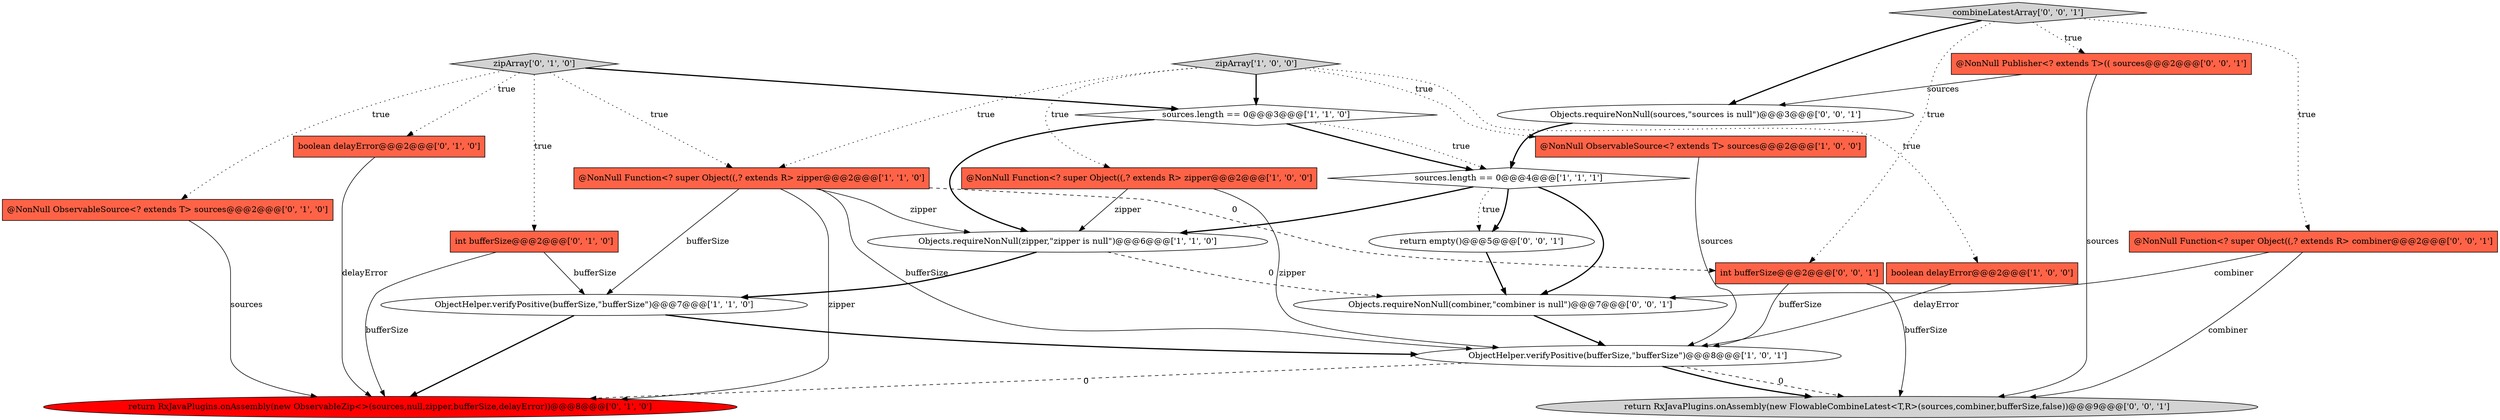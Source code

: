 digraph {
12 [style = filled, label = "zipArray['0', '1', '0']", fillcolor = lightgray, shape = diamond image = "AAA0AAABBB2BBB"];
0 [style = filled, label = "sources.length == 0@@@3@@@['1', '1', '0']", fillcolor = white, shape = diamond image = "AAA0AAABBB1BBB"];
11 [style = filled, label = "int bufferSize@@@2@@@['0', '1', '0']", fillcolor = tomato, shape = box image = "AAA0AAABBB2BBB"];
16 [style = filled, label = "return RxJavaPlugins.onAssembly(new FlowableCombineLatest<T,R>(sources,combiner,bufferSize,false))@@@9@@@['0', '0', '1']", fillcolor = lightgray, shape = ellipse image = "AAA0AAABBB3BBB"];
20 [style = filled, label = "Objects.requireNonNull(sources,\"sources is null\")@@@3@@@['0', '0', '1']", fillcolor = white, shape = ellipse image = "AAA0AAABBB3BBB"];
21 [style = filled, label = "Objects.requireNonNull(combiner,\"combiner is null\")@@@7@@@['0', '0', '1']", fillcolor = white, shape = ellipse image = "AAA0AAABBB3BBB"];
15 [style = filled, label = "combineLatestArray['0', '0', '1']", fillcolor = lightgray, shape = diamond image = "AAA0AAABBB3BBB"];
10 [style = filled, label = "boolean delayError@@@2@@@['0', '1', '0']", fillcolor = tomato, shape = box image = "AAA0AAABBB2BBB"];
2 [style = filled, label = "ObjectHelper.verifyPositive(bufferSize,\"bufferSize\")@@@7@@@['1', '1', '0']", fillcolor = white, shape = ellipse image = "AAA0AAABBB1BBB"];
13 [style = filled, label = "@NonNull ObservableSource<? extends T> sources@@@2@@@['0', '1', '0']", fillcolor = tomato, shape = box image = "AAA0AAABBB2BBB"];
5 [style = filled, label = "@NonNull Function<? super Object((,? extends R> zipper@@@2@@@['1', '0', '0']", fillcolor = tomato, shape = box image = "AAA0AAABBB1BBB"];
9 [style = filled, label = "@NonNull Function<? super Object((,? extends R> zipper@@@2@@@['1', '1', '0']", fillcolor = tomato, shape = box image = "AAA0AAABBB1BBB"];
22 [style = filled, label = "int bufferSize@@@2@@@['0', '0', '1']", fillcolor = tomato, shape = box image = "AAA0AAABBB3BBB"];
6 [style = filled, label = "boolean delayError@@@2@@@['1', '0', '0']", fillcolor = tomato, shape = box image = "AAA0AAABBB1BBB"];
18 [style = filled, label = "@NonNull Function<? super Object((,? extends R> combiner@@@2@@@['0', '0', '1']", fillcolor = tomato, shape = box image = "AAA0AAABBB3BBB"];
14 [style = filled, label = "return RxJavaPlugins.onAssembly(new ObservableZip<>(sources,null,zipper,bufferSize,delayError))@@@8@@@['0', '1', '0']", fillcolor = red, shape = ellipse image = "AAA1AAABBB2BBB"];
1 [style = filled, label = "sources.length == 0@@@4@@@['1', '1', '1']", fillcolor = white, shape = diamond image = "AAA0AAABBB1BBB"];
8 [style = filled, label = "zipArray['1', '0', '0']", fillcolor = lightgray, shape = diamond image = "AAA0AAABBB1BBB"];
17 [style = filled, label = "return empty()@@@5@@@['0', '0', '1']", fillcolor = white, shape = ellipse image = "AAA0AAABBB3BBB"];
4 [style = filled, label = "@NonNull ObservableSource<? extends T> sources@@@2@@@['1', '0', '0']", fillcolor = tomato, shape = box image = "AAA0AAABBB1BBB"];
3 [style = filled, label = "Objects.requireNonNull(zipper,\"zipper is null\")@@@6@@@['1', '1', '0']", fillcolor = white, shape = ellipse image = "AAA0AAABBB1BBB"];
19 [style = filled, label = "@NonNull Publisher<? extends T>(( sources@@@2@@@['0', '0', '1']", fillcolor = tomato, shape = box image = "AAA0AAABBB3BBB"];
7 [style = filled, label = "ObjectHelper.verifyPositive(bufferSize,\"bufferSize\")@@@8@@@['1', '0', '1']", fillcolor = white, shape = ellipse image = "AAA0AAABBB1BBB"];
9->14 [style = solid, label="zipper"];
0->3 [style = bold, label=""];
11->14 [style = solid, label="bufferSize"];
18->16 [style = solid, label="combiner"];
1->17 [style = dotted, label="true"];
3->21 [style = dashed, label="0"];
18->21 [style = solid, label="combiner"];
7->16 [style = dashed, label="0"];
7->14 [style = dashed, label="0"];
13->14 [style = solid, label="sources"];
9->2 [style = solid, label="bufferSize"];
15->18 [style = dotted, label="true"];
1->3 [style = bold, label=""];
15->22 [style = dotted, label="true"];
9->22 [style = dashed, label="0"];
5->3 [style = solid, label="zipper"];
20->1 [style = bold, label=""];
12->0 [style = bold, label=""];
8->4 [style = dotted, label="true"];
5->7 [style = solid, label="zipper"];
22->7 [style = solid, label="bufferSize"];
1->17 [style = bold, label=""];
12->11 [style = dotted, label="true"];
8->0 [style = bold, label=""];
9->3 [style = solid, label="zipper"];
12->13 [style = dotted, label="true"];
8->6 [style = dotted, label="true"];
12->10 [style = dotted, label="true"];
3->2 [style = bold, label=""];
8->5 [style = dotted, label="true"];
6->7 [style = solid, label="delayError"];
15->19 [style = dotted, label="true"];
0->1 [style = bold, label=""];
10->14 [style = solid, label="delayError"];
1->21 [style = bold, label=""];
15->20 [style = bold, label=""];
2->14 [style = bold, label=""];
7->16 [style = bold, label=""];
21->7 [style = bold, label=""];
4->7 [style = solid, label="sources"];
11->2 [style = solid, label="bufferSize"];
19->16 [style = solid, label="sources"];
8->9 [style = dotted, label="true"];
2->7 [style = bold, label=""];
9->7 [style = solid, label="bufferSize"];
12->9 [style = dotted, label="true"];
17->21 [style = bold, label=""];
19->20 [style = solid, label="sources"];
0->1 [style = dotted, label="true"];
22->16 [style = solid, label="bufferSize"];
}
